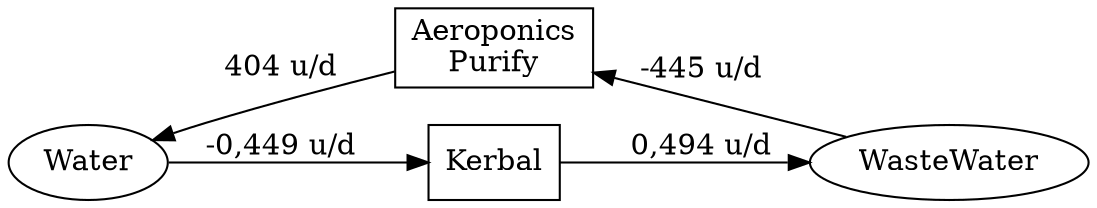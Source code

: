 /* -*- coding: utf-8; -*-
Overview over USI Kolonization System Resources
Copyright 2014 By Mhoram

This Work may be distributed under the Creative Commons
Attribution-NonCommercial-ShareAlike 4.0 International License.

*/

# dot -Tpng -o Water.png Water.dot

digraph Water {
    rankdir="LR";

    Kerbal [label="Kerbal", shape=box];
    Purify [label="Aeroponics\nPurify", shape=box];

    {
        rank=same;
        Kerbal;
        Purify;
    }

    WasteWater -> Purify [label="-445 u/d",constraint=none];
    Purify -> Water [label="404 u/d",constraint=none];

    Water -> Kerbal [label="-0,449 u/d"];
    Kerbal -> WasteWater [label="0,494 u/d"];

}
